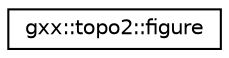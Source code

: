 digraph "Graphical Class Hierarchy"
{
  edge [fontname="Helvetica",fontsize="10",labelfontname="Helvetica",labelfontsize="10"];
  node [fontname="Helvetica",fontsize="10",shape=record];
  rankdir="LR";
  Node1 [label="gxx::topo2::figure",height=0.2,width=0.4,color="black", fillcolor="white", style="filled",URL="$classgxx_1_1topo2_1_1figure.html"];
}
